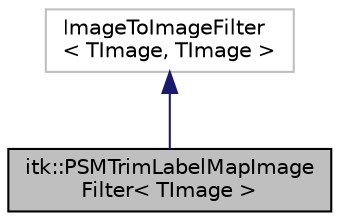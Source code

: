 digraph "itk::PSMTrimLabelMapImageFilter&lt; TImage &gt;"
{
  edge [fontname="Helvetica",fontsize="10",labelfontname="Helvetica",labelfontsize="10"];
  node [fontname="Helvetica",fontsize="10",shape=record];
  Node1 [label="itk::PSMTrimLabelMapImage\lFilter\< TImage \>",height=0.2,width=0.4,color="black", fillcolor="grey75", style="filled", fontcolor="black"];
  Node2 -> Node1 [dir="back",color="midnightblue",fontsize="10",style="solid",fontname="Helvetica"];
  Node2 [label="ImageToImageFilter\l\< TImage, TImage \>",height=0.2,width=0.4,color="grey75", fillcolor="white", style="filled"];
}
